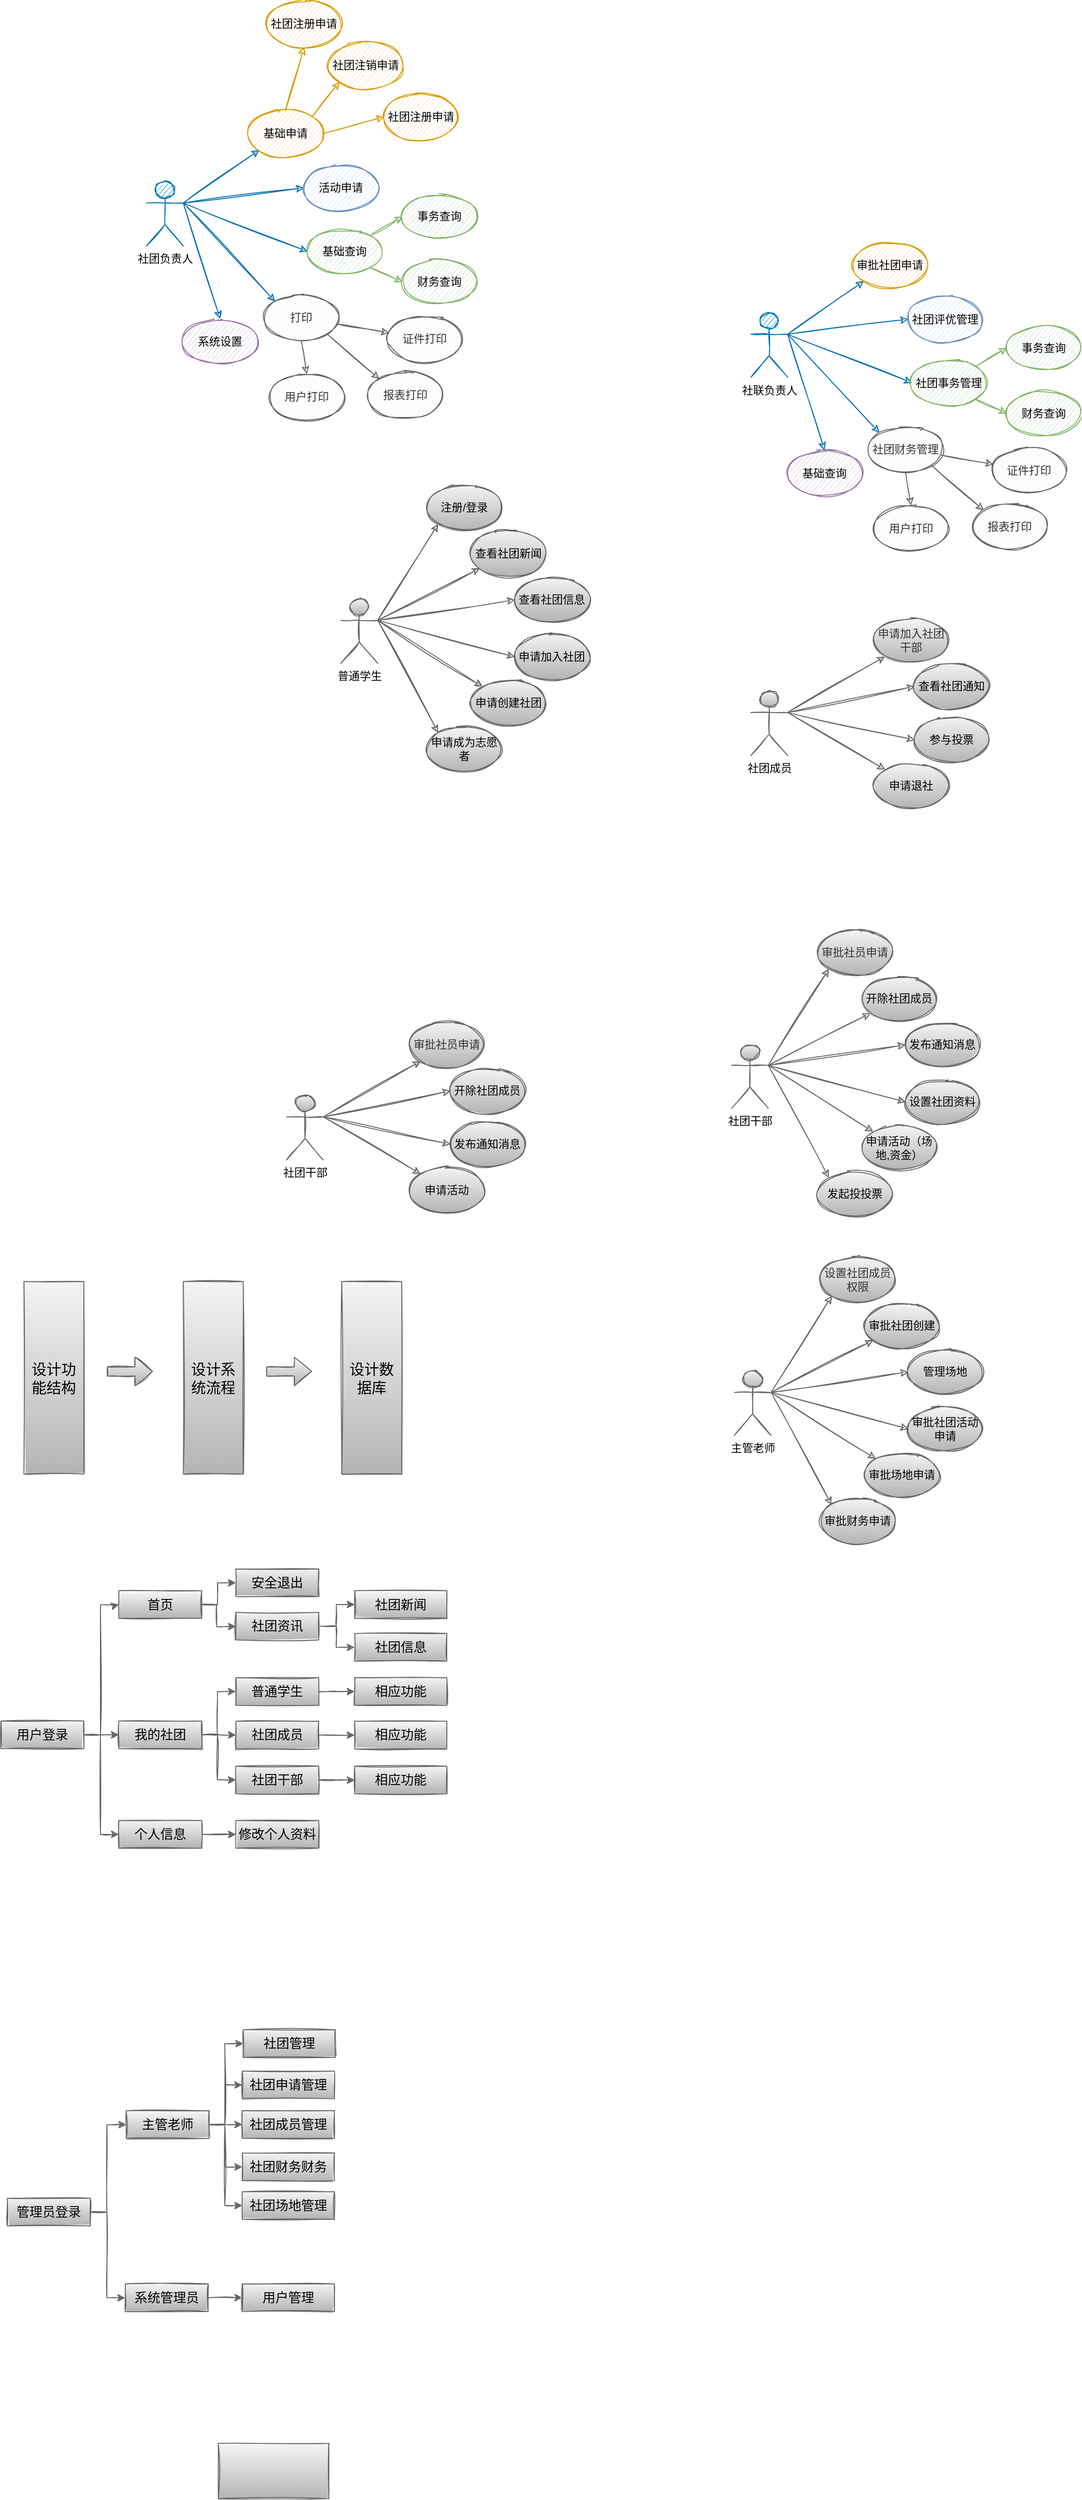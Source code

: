 <mxfile version="15.9.6" type="github">
  <diagram id="XmaePNVC8Tc7l9KdzcP_" name="第 1 页">
    <mxGraphModel dx="981" dy="520" grid="0" gridSize="10" guides="1" tooltips="1" connect="1" arrows="1" fold="1" page="1" pageScale="1" pageWidth="827" pageHeight="1169" math="0" shadow="0">
      <root>
        <mxCell id="0" />
        <mxCell id="1" parent="0" />
        <mxCell id="C5ShttV1l2_Xfbe3Vpar-7" style="rounded=0;orthogonalLoop=1;jettySize=auto;html=1;exitX=1;exitY=0.333;exitDx=0;exitDy=0;exitPerimeter=0;entryX=0;entryY=1;entryDx=0;entryDy=0;sketch=1;fillColor=#1ba1e2;strokeColor=#006EAF;" edge="1" parent="1" source="C5ShttV1l2_Xfbe3Vpar-1" target="C5ShttV1l2_Xfbe3Vpar-3">
          <mxGeometry relative="1" as="geometry" />
        </mxCell>
        <mxCell id="C5ShttV1l2_Xfbe3Vpar-8" style="edgeStyle=none;rounded=0;orthogonalLoop=1;jettySize=auto;html=1;exitX=1;exitY=0.333;exitDx=0;exitDy=0;exitPerimeter=0;entryX=0;entryY=0.5;entryDx=0;entryDy=0;sketch=1;fillColor=#1ba1e2;strokeColor=#006EAF;" edge="1" parent="1" source="C5ShttV1l2_Xfbe3Vpar-1" target="C5ShttV1l2_Xfbe3Vpar-5">
          <mxGeometry relative="1" as="geometry" />
        </mxCell>
        <mxCell id="C5ShttV1l2_Xfbe3Vpar-9" style="edgeStyle=none;rounded=0;orthogonalLoop=1;jettySize=auto;html=1;exitX=1;exitY=0.333;exitDx=0;exitDy=0;exitPerimeter=0;entryX=0.5;entryY=0;entryDx=0;entryDy=0;sketch=1;fillColor=#1ba1e2;strokeColor=#006EAF;" edge="1" parent="1" source="C5ShttV1l2_Xfbe3Vpar-1" target="C5ShttV1l2_Xfbe3Vpar-6">
          <mxGeometry relative="1" as="geometry" />
        </mxCell>
        <mxCell id="C5ShttV1l2_Xfbe3Vpar-14" style="edgeStyle=none;rounded=0;orthogonalLoop=1;jettySize=auto;html=1;exitX=1;exitY=0.333;exitDx=0;exitDy=0;exitPerimeter=0;entryX=0;entryY=0.5;entryDx=0;entryDy=0;sketch=1;fillColor=#1ba1e2;strokeColor=#006EAF;" edge="1" parent="1" source="C5ShttV1l2_Xfbe3Vpar-1" target="C5ShttV1l2_Xfbe3Vpar-12">
          <mxGeometry relative="1" as="geometry" />
        </mxCell>
        <mxCell id="C5ShttV1l2_Xfbe3Vpar-27" style="edgeStyle=none;rounded=0;orthogonalLoop=1;jettySize=auto;html=1;exitX=1;exitY=0.333;exitDx=0;exitDy=0;exitPerimeter=0;entryX=0;entryY=0;entryDx=0;entryDy=0;sketch=1;fillColor=#1ba1e2;strokeColor=#006EAF;" edge="1" parent="1" source="C5ShttV1l2_Xfbe3Vpar-1" target="C5ShttV1l2_Xfbe3Vpar-26">
          <mxGeometry relative="1" as="geometry" />
        </mxCell>
        <mxCell id="C5ShttV1l2_Xfbe3Vpar-1" value="&lt;font color=&quot;#000000&quot;&gt;社团负责人&lt;/font&gt;" style="shape=umlActor;verticalLabelPosition=bottom;verticalAlign=top;html=1;outlineConnect=0;sketch=1;fillColor=#1ba1e2;fontColor=#ffffff;strokeColor=#006EAF;" vertex="1" parent="1">
          <mxGeometry x="262" y="394" width="40" height="70" as="geometry" />
        </mxCell>
        <mxCell id="C5ShttV1l2_Xfbe3Vpar-19" style="edgeStyle=none;rounded=0;orthogonalLoop=1;jettySize=auto;html=1;exitX=0.5;exitY=0;exitDx=0;exitDy=0;entryX=0.5;entryY=1;entryDx=0;entryDy=0;sketch=1;fillColor=#ffe6cc;strokeColor=#d79b00;" edge="1" parent="1" source="C5ShttV1l2_Xfbe3Vpar-3" target="C5ShttV1l2_Xfbe3Vpar-16">
          <mxGeometry relative="1" as="geometry" />
        </mxCell>
        <mxCell id="C5ShttV1l2_Xfbe3Vpar-20" style="edgeStyle=none;rounded=0;orthogonalLoop=1;jettySize=auto;html=1;exitX=1;exitY=0;exitDx=0;exitDy=0;entryX=0;entryY=1;entryDx=0;entryDy=0;sketch=1;fillColor=#ffe6cc;strokeColor=#d79b00;" edge="1" parent="1" source="C5ShttV1l2_Xfbe3Vpar-3" target="C5ShttV1l2_Xfbe3Vpar-17">
          <mxGeometry relative="1" as="geometry" />
        </mxCell>
        <mxCell id="C5ShttV1l2_Xfbe3Vpar-21" style="edgeStyle=none;rounded=0;orthogonalLoop=1;jettySize=auto;html=1;exitX=1;exitY=0.5;exitDx=0;exitDy=0;entryX=0;entryY=0.5;entryDx=0;entryDy=0;sketch=1;fillColor=#ffe6cc;strokeColor=#d79b00;" edge="1" parent="1" source="C5ShttV1l2_Xfbe3Vpar-3" target="C5ShttV1l2_Xfbe3Vpar-18">
          <mxGeometry relative="1" as="geometry" />
        </mxCell>
        <mxCell id="C5ShttV1l2_Xfbe3Vpar-3" value="基础申请" style="ellipse;whiteSpace=wrap;html=1;sketch=1;fillColor=#ffe6cc;strokeColor=#d79b00;" vertex="1" parent="1">
          <mxGeometry x="373" y="317" width="80" height="50" as="geometry" />
        </mxCell>
        <mxCell id="C5ShttV1l2_Xfbe3Vpar-24" style="edgeStyle=none;rounded=0;orthogonalLoop=1;jettySize=auto;html=1;exitX=1;exitY=0;exitDx=0;exitDy=0;entryX=0;entryY=0.5;entryDx=0;entryDy=0;sketch=1;fillColor=#d5e8d4;strokeColor=#82b366;" edge="1" parent="1" source="C5ShttV1l2_Xfbe3Vpar-5" target="C5ShttV1l2_Xfbe3Vpar-22">
          <mxGeometry relative="1" as="geometry" />
        </mxCell>
        <mxCell id="C5ShttV1l2_Xfbe3Vpar-25" style="edgeStyle=none;rounded=0;orthogonalLoop=1;jettySize=auto;html=1;exitX=1;exitY=1;exitDx=0;exitDy=0;entryX=0;entryY=0.5;entryDx=0;entryDy=0;sketch=1;fillColor=#d5e8d4;strokeColor=#82b366;" edge="1" parent="1" source="C5ShttV1l2_Xfbe3Vpar-5" target="C5ShttV1l2_Xfbe3Vpar-23">
          <mxGeometry relative="1" as="geometry" />
        </mxCell>
        <mxCell id="C5ShttV1l2_Xfbe3Vpar-5" value="基础查询" style="ellipse;whiteSpace=wrap;html=1;sketch=1;fillColor=#d5e8d4;strokeColor=#82b366;" vertex="1" parent="1">
          <mxGeometry x="437" y="445" width="80" height="50" as="geometry" />
        </mxCell>
        <mxCell id="C5ShttV1l2_Xfbe3Vpar-6" value="系统设置" style="ellipse;whiteSpace=wrap;html=1;sketch=1;fillColor=#e1d5e7;strokeColor=#9673a6;" vertex="1" parent="1">
          <mxGeometry x="302" y="543" width="80" height="50" as="geometry" />
        </mxCell>
        <mxCell id="C5ShttV1l2_Xfbe3Vpar-12" value="活动申请" style="ellipse;whiteSpace=wrap;html=1;sketch=1;fillColor=#dae8fc;strokeColor=#6c8ebf;" vertex="1" parent="1">
          <mxGeometry x="433" y="376" width="80" height="50" as="geometry" />
        </mxCell>
        <mxCell id="C5ShttV1l2_Xfbe3Vpar-16" value="社团注册申请" style="ellipse;whiteSpace=wrap;html=1;sketch=1;fillColor=#ffe6cc;strokeColor=#d79b00;" vertex="1" parent="1">
          <mxGeometry x="393" y="198" width="80" height="50" as="geometry" />
        </mxCell>
        <mxCell id="C5ShttV1l2_Xfbe3Vpar-17" value="社团注销申请" style="ellipse;whiteSpace=wrap;html=1;sketch=1;fillColor=#ffe6cc;strokeColor=#d79b00;" vertex="1" parent="1">
          <mxGeometry x="460" y="243" width="80" height="50" as="geometry" />
        </mxCell>
        <mxCell id="C5ShttV1l2_Xfbe3Vpar-18" value="&#xa;&#xa;&lt;span style=&quot;color: rgb(0, 0, 0); font-family: helvetica; font-size: 12px; font-style: normal; font-weight: 400; letter-spacing: normal; text-align: center; text-indent: 0px; text-transform: none; word-spacing: 0px; background-color: rgb(248, 249, 250); display: inline; float: none;&quot;&gt;社团注册申请&lt;/span&gt;&#xa;&#xa;" style="ellipse;whiteSpace=wrap;html=1;sketch=1;fillColor=#ffe6cc;strokeColor=#d79b00;" vertex="1" parent="1">
          <mxGeometry x="520" y="299" width="80" height="50" as="geometry" />
        </mxCell>
        <mxCell id="C5ShttV1l2_Xfbe3Vpar-22" value="事务查询" style="ellipse;whiteSpace=wrap;html=1;sketch=1;fillColor=#d5e8d4;strokeColor=#82b366;" vertex="1" parent="1">
          <mxGeometry x="540" y="407" width="80" height="50" as="geometry" />
        </mxCell>
        <mxCell id="C5ShttV1l2_Xfbe3Vpar-23" value="财务查询" style="ellipse;whiteSpace=wrap;html=1;sketch=1;fillColor=#d5e8d4;strokeColor=#82b366;" vertex="1" parent="1">
          <mxGeometry x="540" y="478" width="80" height="50" as="geometry" />
        </mxCell>
        <mxCell id="C5ShttV1l2_Xfbe3Vpar-30" value="" style="edgeStyle=none;rounded=0;orthogonalLoop=1;jettySize=auto;html=1;sketch=1;fillColor=#f5f5f5;strokeColor=#666666;" edge="1" parent="1" source="C5ShttV1l2_Xfbe3Vpar-26" target="C5ShttV1l2_Xfbe3Vpar-28">
          <mxGeometry relative="1" as="geometry" />
        </mxCell>
        <mxCell id="C5ShttV1l2_Xfbe3Vpar-31" style="edgeStyle=none;rounded=0;orthogonalLoop=1;jettySize=auto;html=1;exitX=0.5;exitY=1;exitDx=0;exitDy=0;entryX=0.5;entryY=0;entryDx=0;entryDy=0;sketch=1;fillColor=#f5f5f5;strokeColor=#666666;" edge="1" parent="1" source="C5ShttV1l2_Xfbe3Vpar-26" target="C5ShttV1l2_Xfbe3Vpar-29">
          <mxGeometry relative="1" as="geometry" />
        </mxCell>
        <mxCell id="C5ShttV1l2_Xfbe3Vpar-33" style="edgeStyle=none;rounded=0;orthogonalLoop=1;jettySize=auto;html=1;exitX=1;exitY=1;exitDx=0;exitDy=0;entryX=0;entryY=0;entryDx=0;entryDy=0;sketch=1;fillColor=#f5f5f5;strokeColor=#666666;" edge="1" parent="1" source="C5ShttV1l2_Xfbe3Vpar-26" target="C5ShttV1l2_Xfbe3Vpar-32">
          <mxGeometry relative="1" as="geometry" />
        </mxCell>
        <mxCell id="C5ShttV1l2_Xfbe3Vpar-26" value="打印" style="ellipse;whiteSpace=wrap;html=1;sketch=1;fillColor=#f5f5f5;fontColor=#333333;strokeColor=#666666;" vertex="1" parent="1">
          <mxGeometry x="390" y="517" width="80" height="50" as="geometry" />
        </mxCell>
        <mxCell id="C5ShttV1l2_Xfbe3Vpar-28" value="证件打印" style="ellipse;whiteSpace=wrap;html=1;sketch=1;fillColor=#f5f5f5;fontColor=#333333;strokeColor=#666666;" vertex="1" parent="1">
          <mxGeometry x="524" y="540" width="80" height="50" as="geometry" />
        </mxCell>
        <mxCell id="C5ShttV1l2_Xfbe3Vpar-29" value="用户打印" style="ellipse;whiteSpace=wrap;html=1;sketch=1;fillColor=#f5f5f5;fontColor=#333333;strokeColor=#666666;" vertex="1" parent="1">
          <mxGeometry x="396" y="603" width="80" height="50" as="geometry" />
        </mxCell>
        <mxCell id="C5ShttV1l2_Xfbe3Vpar-32" value="报表打印" style="ellipse;whiteSpace=wrap;html=1;sketch=1;fillColor=#f5f5f5;fontColor=#333333;strokeColor=#666666;" vertex="1" parent="1">
          <mxGeometry x="503" y="601" width="80" height="50" as="geometry" />
        </mxCell>
        <mxCell id="C5ShttV1l2_Xfbe3Vpar-37" style="rounded=0;orthogonalLoop=1;jettySize=auto;html=1;exitX=1;exitY=0.333;exitDx=0;exitDy=0;exitPerimeter=0;entryX=0;entryY=1;entryDx=0;entryDy=0;sketch=1;fillColor=#f5f5f5;strokeColor=#666666;gradientColor=#b3b3b3;" edge="1" parent="1" source="C5ShttV1l2_Xfbe3Vpar-42" target="C5ShttV1l2_Xfbe3Vpar-99">
          <mxGeometry relative="1" as="geometry">
            <mxPoint x="1055.618" y="912.616" as="targetPoint" />
          </mxGeometry>
        </mxCell>
        <mxCell id="C5ShttV1l2_Xfbe3Vpar-38" style="edgeStyle=none;rounded=0;orthogonalLoop=1;jettySize=auto;html=1;exitX=1;exitY=0.333;exitDx=0;exitDy=0;exitPerimeter=0;sketch=1;fillColor=#f5f5f5;strokeColor=#666666;entryX=0;entryY=0.5;entryDx=0;entryDy=0;gradientColor=#b3b3b3;" edge="1" parent="1" source="C5ShttV1l2_Xfbe3Vpar-42" target="C5ShttV1l2_Xfbe3Vpar-101">
          <mxGeometry relative="1" as="geometry">
            <mxPoint x="1089" y="1005" as="targetPoint" />
            <Array as="points" />
          </mxGeometry>
        </mxCell>
        <mxCell id="C5ShttV1l2_Xfbe3Vpar-40" style="edgeStyle=none;rounded=0;orthogonalLoop=1;jettySize=auto;html=1;exitX=1;exitY=0.333;exitDx=0;exitDy=0;exitPerimeter=0;entryX=0;entryY=0.5;entryDx=0;entryDy=0;sketch=1;fillColor=#f5f5f5;strokeColor=#666666;gradientColor=#b3b3b3;" edge="1" parent="1" source="C5ShttV1l2_Xfbe3Vpar-42" target="C5ShttV1l2_Xfbe3Vpar-45">
          <mxGeometry relative="1" as="geometry">
            <mxPoint x="1093" y="945" as="targetPoint" />
          </mxGeometry>
        </mxCell>
        <mxCell id="C5ShttV1l2_Xfbe3Vpar-41" style="edgeStyle=none;rounded=0;orthogonalLoop=1;jettySize=auto;html=1;exitX=1;exitY=0.333;exitDx=0;exitDy=0;exitPerimeter=0;entryX=0;entryY=0;entryDx=0;entryDy=0;sketch=1;fillColor=#f5f5f5;strokeColor=#666666;gradientColor=#b3b3b3;" edge="1" parent="1" source="C5ShttV1l2_Xfbe3Vpar-42" target="C5ShttV1l2_Xfbe3Vpar-100">
          <mxGeometry relative="1" as="geometry">
            <mxPoint x="1055.618" y="1036.884" as="targetPoint" />
          </mxGeometry>
        </mxCell>
        <mxCell id="C5ShttV1l2_Xfbe3Vpar-42" value="&lt;font color=&quot;#000000&quot;&gt;社团成员&lt;/font&gt;" style="shape=umlActor;verticalLabelPosition=bottom;verticalAlign=top;html=1;outlineConnect=0;sketch=1;fillColor=#f5f5f5;strokeColor=#666666;gradientColor=#b3b3b3;" vertex="1" parent="1">
          <mxGeometry x="918" y="947" width="40" height="70" as="geometry" />
        </mxCell>
        <mxCell id="C5ShttV1l2_Xfbe3Vpar-45" value="查看社团通知" style="ellipse;whiteSpace=wrap;html=1;sketch=1;fillColor=#f5f5f5;strokeColor=#666666;gradientColor=#b3b3b3;" vertex="1" parent="1">
          <mxGeometry x="1096" y="917" width="80" height="50" as="geometry" />
        </mxCell>
        <mxCell id="C5ShttV1l2_Xfbe3Vpar-49" style="rounded=0;orthogonalLoop=1;jettySize=auto;html=1;exitX=1;exitY=0.333;exitDx=0;exitDy=0;exitPerimeter=0;entryX=0;entryY=1;entryDx=0;entryDy=0;sketch=1;fillColor=#1ba1e2;strokeColor=#006EAF;" edge="1" parent="1" source="C5ShttV1l2_Xfbe3Vpar-54" target="C5ShttV1l2_Xfbe3Vpar-58">
          <mxGeometry relative="1" as="geometry" />
        </mxCell>
        <mxCell id="C5ShttV1l2_Xfbe3Vpar-50" style="edgeStyle=none;rounded=0;orthogonalLoop=1;jettySize=auto;html=1;exitX=1;exitY=0.333;exitDx=0;exitDy=0;exitPerimeter=0;entryX=0;entryY=0.5;entryDx=0;entryDy=0;sketch=1;fillColor=#1ba1e2;strokeColor=#006EAF;" edge="1" parent="1" source="C5ShttV1l2_Xfbe3Vpar-54" target="C5ShttV1l2_Xfbe3Vpar-61">
          <mxGeometry relative="1" as="geometry" />
        </mxCell>
        <mxCell id="C5ShttV1l2_Xfbe3Vpar-51" style="edgeStyle=none;rounded=0;orthogonalLoop=1;jettySize=auto;html=1;exitX=1;exitY=0.333;exitDx=0;exitDy=0;exitPerimeter=0;entryX=0.5;entryY=0;entryDx=0;entryDy=0;sketch=1;fillColor=#1ba1e2;strokeColor=#006EAF;" edge="1" parent="1" source="C5ShttV1l2_Xfbe3Vpar-54" target="C5ShttV1l2_Xfbe3Vpar-62">
          <mxGeometry relative="1" as="geometry" />
        </mxCell>
        <mxCell id="C5ShttV1l2_Xfbe3Vpar-52" style="edgeStyle=none;rounded=0;orthogonalLoop=1;jettySize=auto;html=1;exitX=1;exitY=0.333;exitDx=0;exitDy=0;exitPerimeter=0;entryX=0;entryY=0.5;entryDx=0;entryDy=0;sketch=1;fillColor=#1ba1e2;strokeColor=#006EAF;" edge="1" parent="1" source="C5ShttV1l2_Xfbe3Vpar-54" target="C5ShttV1l2_Xfbe3Vpar-63">
          <mxGeometry relative="1" as="geometry" />
        </mxCell>
        <mxCell id="C5ShttV1l2_Xfbe3Vpar-53" style="edgeStyle=none;rounded=0;orthogonalLoop=1;jettySize=auto;html=1;exitX=1;exitY=0.333;exitDx=0;exitDy=0;exitPerimeter=0;entryX=0;entryY=0;entryDx=0;entryDy=0;sketch=1;fillColor=#1ba1e2;strokeColor=#006EAF;" edge="1" parent="1" source="C5ShttV1l2_Xfbe3Vpar-54" target="C5ShttV1l2_Xfbe3Vpar-72">
          <mxGeometry relative="1" as="geometry" />
        </mxCell>
        <mxCell id="C5ShttV1l2_Xfbe3Vpar-54" value="&lt;font color=&quot;#000000&quot;&gt;社联负责人&lt;/font&gt;" style="shape=umlActor;verticalLabelPosition=bottom;verticalAlign=top;html=1;outlineConnect=0;sketch=1;fillColor=#1ba1e2;fontColor=#ffffff;strokeColor=#006EAF;" vertex="1" parent="1">
          <mxGeometry x="918" y="536.5" width="40" height="70" as="geometry" />
        </mxCell>
        <mxCell id="C5ShttV1l2_Xfbe3Vpar-58" value="审批社团申请" style="ellipse;whiteSpace=wrap;html=1;sketch=1;fillColor=#ffe6cc;strokeColor=#d79b00;" vertex="1" parent="1">
          <mxGeometry x="1029" y="459.5" width="80" height="50" as="geometry" />
        </mxCell>
        <mxCell id="C5ShttV1l2_Xfbe3Vpar-59" style="edgeStyle=none;rounded=0;orthogonalLoop=1;jettySize=auto;html=1;exitX=1;exitY=0;exitDx=0;exitDy=0;entryX=0;entryY=0.5;entryDx=0;entryDy=0;sketch=1;fillColor=#d5e8d4;strokeColor=#82b366;" edge="1" parent="1" source="C5ShttV1l2_Xfbe3Vpar-61" target="C5ShttV1l2_Xfbe3Vpar-67">
          <mxGeometry relative="1" as="geometry" />
        </mxCell>
        <mxCell id="C5ShttV1l2_Xfbe3Vpar-60" style="edgeStyle=none;rounded=0;orthogonalLoop=1;jettySize=auto;html=1;exitX=1;exitY=1;exitDx=0;exitDy=0;entryX=0;entryY=0.5;entryDx=0;entryDy=0;sketch=1;fillColor=#d5e8d4;strokeColor=#82b366;" edge="1" parent="1" source="C5ShttV1l2_Xfbe3Vpar-61" target="C5ShttV1l2_Xfbe3Vpar-68">
          <mxGeometry relative="1" as="geometry" />
        </mxCell>
        <mxCell id="C5ShttV1l2_Xfbe3Vpar-61" value="社团事务管理" style="ellipse;whiteSpace=wrap;html=1;sketch=1;fillColor=#d5e8d4;strokeColor=#82b366;" vertex="1" parent="1">
          <mxGeometry x="1093" y="587.5" width="80" height="50" as="geometry" />
        </mxCell>
        <mxCell id="C5ShttV1l2_Xfbe3Vpar-62" value="基础查询" style="ellipse;whiteSpace=wrap;html=1;sketch=1;fillColor=#e1d5e7;strokeColor=#9673a6;" vertex="1" parent="1">
          <mxGeometry x="958" y="685.5" width="80" height="50" as="geometry" />
        </mxCell>
        <mxCell id="C5ShttV1l2_Xfbe3Vpar-63" value="社团评优管理" style="ellipse;whiteSpace=wrap;html=1;sketch=1;fillColor=#dae8fc;strokeColor=#6c8ebf;" vertex="1" parent="1">
          <mxGeometry x="1089" y="518.5" width="80" height="50" as="geometry" />
        </mxCell>
        <mxCell id="C5ShttV1l2_Xfbe3Vpar-67" value="事务查询" style="ellipse;whiteSpace=wrap;html=1;sketch=1;fillColor=#d5e8d4;strokeColor=#82b366;" vertex="1" parent="1">
          <mxGeometry x="1196" y="549.5" width="80" height="50" as="geometry" />
        </mxCell>
        <mxCell id="C5ShttV1l2_Xfbe3Vpar-68" value="财务查询" style="ellipse;whiteSpace=wrap;html=1;sketch=1;fillColor=#d5e8d4;strokeColor=#82b366;" vertex="1" parent="1">
          <mxGeometry x="1196" y="620.5" width="80" height="50" as="geometry" />
        </mxCell>
        <mxCell id="C5ShttV1l2_Xfbe3Vpar-69" value="" style="edgeStyle=none;rounded=0;orthogonalLoop=1;jettySize=auto;html=1;sketch=1;fillColor=#f5f5f5;strokeColor=#666666;" edge="1" parent="1" source="C5ShttV1l2_Xfbe3Vpar-72" target="C5ShttV1l2_Xfbe3Vpar-73">
          <mxGeometry relative="1" as="geometry" />
        </mxCell>
        <mxCell id="C5ShttV1l2_Xfbe3Vpar-70" style="edgeStyle=none;rounded=0;orthogonalLoop=1;jettySize=auto;html=1;exitX=0.5;exitY=1;exitDx=0;exitDy=0;entryX=0.5;entryY=0;entryDx=0;entryDy=0;sketch=1;fillColor=#f5f5f5;strokeColor=#666666;" edge="1" parent="1" source="C5ShttV1l2_Xfbe3Vpar-72" target="C5ShttV1l2_Xfbe3Vpar-74">
          <mxGeometry relative="1" as="geometry" />
        </mxCell>
        <mxCell id="C5ShttV1l2_Xfbe3Vpar-71" style="edgeStyle=none;rounded=0;orthogonalLoop=1;jettySize=auto;html=1;exitX=1;exitY=1;exitDx=0;exitDy=0;entryX=0;entryY=0;entryDx=0;entryDy=0;sketch=1;fillColor=#f5f5f5;strokeColor=#666666;" edge="1" parent="1" source="C5ShttV1l2_Xfbe3Vpar-72" target="C5ShttV1l2_Xfbe3Vpar-75">
          <mxGeometry relative="1" as="geometry" />
        </mxCell>
        <mxCell id="C5ShttV1l2_Xfbe3Vpar-72" value="社团财务管理" style="ellipse;whiteSpace=wrap;html=1;sketch=1;fillColor=#f5f5f5;fontColor=#333333;strokeColor=#666666;" vertex="1" parent="1">
          <mxGeometry x="1046" y="659.5" width="80" height="50" as="geometry" />
        </mxCell>
        <mxCell id="C5ShttV1l2_Xfbe3Vpar-73" value="证件打印" style="ellipse;whiteSpace=wrap;html=1;sketch=1;fillColor=#f5f5f5;fontColor=#333333;strokeColor=#666666;" vertex="1" parent="1">
          <mxGeometry x="1180" y="682.5" width="80" height="50" as="geometry" />
        </mxCell>
        <mxCell id="C5ShttV1l2_Xfbe3Vpar-74" value="用户打印" style="ellipse;whiteSpace=wrap;html=1;sketch=1;fillColor=#f5f5f5;fontColor=#333333;strokeColor=#666666;" vertex="1" parent="1">
          <mxGeometry x="1052" y="745.5" width="80" height="50" as="geometry" />
        </mxCell>
        <mxCell id="C5ShttV1l2_Xfbe3Vpar-75" value="报表打印" style="ellipse;whiteSpace=wrap;html=1;sketch=1;fillColor=#f5f5f5;fontColor=#333333;strokeColor=#666666;" vertex="1" parent="1">
          <mxGeometry x="1159" y="743.5" width="80" height="50" as="geometry" />
        </mxCell>
        <mxCell id="C5ShttV1l2_Xfbe3Vpar-83" style="rounded=0;orthogonalLoop=1;jettySize=auto;html=1;exitX=1;exitY=0.333;exitDx=0;exitDy=0;exitPerimeter=0;entryX=0;entryY=0.5;entryDx=0;entryDy=0;sketch=1;fillColor=#f5f5f5;strokeColor=#666666;gradientColor=#b3b3b3;" edge="1" parent="1" source="C5ShttV1l2_Xfbe3Vpar-89" target="C5ShttV1l2_Xfbe3Vpar-90">
          <mxGeometry relative="1" as="geometry" />
        </mxCell>
        <mxCell id="C5ShttV1l2_Xfbe3Vpar-84" style="edgeStyle=none;rounded=0;orthogonalLoop=1;jettySize=auto;html=1;exitX=1;exitY=0.333;exitDx=0;exitDy=0;exitPerimeter=0;entryX=0;entryY=0;entryDx=0;entryDy=0;sketch=1;fillColor=#f5f5f5;strokeColor=#666666;gradientColor=#b3b3b3;" edge="1" parent="1" source="C5ShttV1l2_Xfbe3Vpar-89" target="C5ShttV1l2_Xfbe3Vpar-91">
          <mxGeometry relative="1" as="geometry" />
        </mxCell>
        <mxCell id="C5ShttV1l2_Xfbe3Vpar-86" style="edgeStyle=none;rounded=0;orthogonalLoop=1;jettySize=auto;html=1;exitX=1;exitY=0.333;exitDx=0;exitDy=0;exitPerimeter=0;entryX=0;entryY=0.5;entryDx=0;entryDy=0;sketch=1;fillColor=#f5f5f5;strokeColor=#666666;gradientColor=#b3b3b3;" edge="1" parent="1" source="C5ShttV1l2_Xfbe3Vpar-89" target="C5ShttV1l2_Xfbe3Vpar-93">
          <mxGeometry relative="1" as="geometry" />
        </mxCell>
        <mxCell id="C5ShttV1l2_Xfbe3Vpar-88" style="edgeStyle=none;rounded=0;sketch=1;orthogonalLoop=1;jettySize=auto;html=1;exitX=1;exitY=0.333;exitDx=0;exitDy=0;exitPerimeter=0;fontColor=#000000;fillColor=#f5f5f5;strokeColor=#666666;gradientColor=#b3b3b3;" edge="1" parent="1" source="C5ShttV1l2_Xfbe3Vpar-89" target="C5ShttV1l2_Xfbe3Vpar-95">
          <mxGeometry relative="1" as="geometry" />
        </mxCell>
        <mxCell id="C5ShttV1l2_Xfbe3Vpar-105" style="edgeStyle=none;rounded=0;sketch=1;orthogonalLoop=1;jettySize=auto;html=1;exitX=1;exitY=0.333;exitDx=0;exitDy=0;exitPerimeter=0;entryX=0;entryY=1;entryDx=0;entryDy=0;fontColor=#000000;fillColor=#f5f5f5;strokeColor=#666666;gradientColor=#b3b3b3;" edge="1" parent="1" source="C5ShttV1l2_Xfbe3Vpar-89" target="C5ShttV1l2_Xfbe3Vpar-103">
          <mxGeometry relative="1" as="geometry" />
        </mxCell>
        <mxCell id="C5ShttV1l2_Xfbe3Vpar-106" style="edgeStyle=none;rounded=0;sketch=1;orthogonalLoop=1;jettySize=auto;html=1;exitX=1;exitY=0.333;exitDx=0;exitDy=0;exitPerimeter=0;entryX=0;entryY=0;entryDx=0;entryDy=0;fontColor=#000000;fillColor=#f5f5f5;strokeColor=#666666;gradientColor=#b3b3b3;" edge="1" parent="1" source="C5ShttV1l2_Xfbe3Vpar-89" target="C5ShttV1l2_Xfbe3Vpar-102">
          <mxGeometry relative="1" as="geometry" />
        </mxCell>
        <mxCell id="C5ShttV1l2_Xfbe3Vpar-89" value="&lt;font color=&quot;#000000&quot;&gt;普通学生&lt;/font&gt;" style="shape=umlActor;verticalLabelPosition=bottom;verticalAlign=top;html=1;outlineConnect=0;sketch=1;fillColor=#f5f5f5;strokeColor=#666666;gradientColor=#b3b3b3;" vertex="1" parent="1">
          <mxGeometry x="473" y="847" width="40" height="70" as="geometry" />
        </mxCell>
        <mxCell id="C5ShttV1l2_Xfbe3Vpar-90" value="&lt;span&gt;查看社团信息&lt;/span&gt;" style="ellipse;whiteSpace=wrap;html=1;sketch=1;fillColor=#f5f5f5;strokeColor=#666666;gradientColor=#b3b3b3;" vertex="1" parent="1">
          <mxGeometry x="662" y="823" width="80" height="50" as="geometry" />
        </mxCell>
        <mxCell id="C5ShttV1l2_Xfbe3Vpar-91" value="&lt;span&gt;申请创建社团&lt;/span&gt;" style="ellipse;whiteSpace=wrap;html=1;sketch=1;fillColor=#f5f5f5;strokeColor=#666666;gradientColor=#b3b3b3;" vertex="1" parent="1">
          <mxGeometry x="615" y="935" width="80" height="50" as="geometry" />
        </mxCell>
        <mxCell id="C5ShttV1l2_Xfbe3Vpar-93" value="&lt;span&gt;申请加入社团&lt;/span&gt;" style="ellipse;whiteSpace=wrap;html=1;sketch=1;fillColor=#f5f5f5;strokeColor=#666666;gradientColor=#b3b3b3;" vertex="1" parent="1">
          <mxGeometry x="662" y="885" width="80" height="50" as="geometry" />
        </mxCell>
        <mxCell id="C5ShttV1l2_Xfbe3Vpar-95" value="&lt;span&gt;查看社团新闻&lt;/span&gt;" style="ellipse;whiteSpace=wrap;html=1;sketch=1;fillColor=#f5f5f5;strokeColor=#666666;gradientColor=#b3b3b3;" vertex="1" parent="1">
          <mxGeometry x="615" y="773" width="80" height="50" as="geometry" />
        </mxCell>
        <mxCell id="C5ShttV1l2_Xfbe3Vpar-99" value="&lt;span style=&quot;color: rgb(51 , 51 , 51)&quot;&gt;申请加入社团干部&lt;/span&gt;" style="ellipse;whiteSpace=wrap;html=1;sketch=1;fillColor=#f5f5f5;strokeColor=#666666;gradientColor=#b3b3b3;" vertex="1" parent="1">
          <mxGeometry x="1052" y="867" width="80" height="50" as="geometry" />
        </mxCell>
        <mxCell id="C5ShttV1l2_Xfbe3Vpar-100" value="申请退社" style="ellipse;whiteSpace=wrap;html=1;sketch=1;fillColor=#f5f5f5;strokeColor=#666666;gradientColor=#b3b3b3;" vertex="1" parent="1">
          <mxGeometry x="1052" y="1025" width="80" height="50" as="geometry" />
        </mxCell>
        <mxCell id="C5ShttV1l2_Xfbe3Vpar-101" value="参与投票" style="ellipse;whiteSpace=wrap;html=1;sketch=1;fillColor=#f5f5f5;strokeColor=#666666;gradientColor=#b3b3b3;" vertex="1" parent="1">
          <mxGeometry x="1096" y="975" width="80" height="50" as="geometry" />
        </mxCell>
        <mxCell id="C5ShttV1l2_Xfbe3Vpar-102" value="&lt;span&gt;申请成为志愿者&lt;/span&gt;" style="ellipse;whiteSpace=wrap;html=1;sketch=1;fillColor=#f5f5f5;strokeColor=#666666;gradientColor=#b3b3b3;" vertex="1" parent="1">
          <mxGeometry x="567" y="985" width="80" height="50" as="geometry" />
        </mxCell>
        <mxCell id="C5ShttV1l2_Xfbe3Vpar-103" value="注册/登录" style="ellipse;whiteSpace=wrap;html=1;sketch=1;fillColor=#f5f5f5;gradientColor=#b3b3b3;strokeColor=#666666;" vertex="1" parent="1">
          <mxGeometry x="567" y="723" width="80" height="50" as="geometry" />
        </mxCell>
        <mxCell id="C5ShttV1l2_Xfbe3Vpar-112" style="rounded=0;orthogonalLoop=1;jettySize=auto;html=1;exitX=1;exitY=0.333;exitDx=0;exitDy=0;exitPerimeter=0;entryX=0;entryY=1;entryDx=0;entryDy=0;sketch=1;fillColor=#f5f5f5;strokeColor=#666666;gradientColor=#b3b3b3;" edge="1" source="C5ShttV1l2_Xfbe3Vpar-116" target="C5ShttV1l2_Xfbe3Vpar-118" parent="1">
          <mxGeometry relative="1" as="geometry">
            <mxPoint x="551.618" y="1351.616" as="targetPoint" />
          </mxGeometry>
        </mxCell>
        <mxCell id="C5ShttV1l2_Xfbe3Vpar-113" style="edgeStyle=none;rounded=0;orthogonalLoop=1;jettySize=auto;html=1;exitX=1;exitY=0.333;exitDx=0;exitDy=0;exitPerimeter=0;sketch=1;fillColor=#f5f5f5;strokeColor=#666666;entryX=0;entryY=0.5;entryDx=0;entryDy=0;gradientColor=#b3b3b3;" edge="1" source="C5ShttV1l2_Xfbe3Vpar-116" target="C5ShttV1l2_Xfbe3Vpar-120" parent="1">
          <mxGeometry relative="1" as="geometry">
            <mxPoint x="585" y="1444" as="targetPoint" />
            <Array as="points" />
          </mxGeometry>
        </mxCell>
        <mxCell id="C5ShttV1l2_Xfbe3Vpar-114" style="edgeStyle=none;rounded=0;orthogonalLoop=1;jettySize=auto;html=1;exitX=1;exitY=0.333;exitDx=0;exitDy=0;exitPerimeter=0;entryX=0;entryY=0.5;entryDx=0;entryDy=0;sketch=1;fillColor=#f5f5f5;strokeColor=#666666;gradientColor=#b3b3b3;" edge="1" source="C5ShttV1l2_Xfbe3Vpar-116" target="C5ShttV1l2_Xfbe3Vpar-117" parent="1">
          <mxGeometry relative="1" as="geometry">
            <mxPoint x="589" y="1384" as="targetPoint" />
          </mxGeometry>
        </mxCell>
        <mxCell id="C5ShttV1l2_Xfbe3Vpar-115" style="edgeStyle=none;rounded=0;orthogonalLoop=1;jettySize=auto;html=1;exitX=1;exitY=0.333;exitDx=0;exitDy=0;exitPerimeter=0;entryX=0;entryY=0;entryDx=0;entryDy=0;sketch=1;fillColor=#f5f5f5;strokeColor=#666666;gradientColor=#b3b3b3;" edge="1" source="C5ShttV1l2_Xfbe3Vpar-116" target="C5ShttV1l2_Xfbe3Vpar-119" parent="1">
          <mxGeometry relative="1" as="geometry">
            <mxPoint x="551.618" y="1475.884" as="targetPoint" />
          </mxGeometry>
        </mxCell>
        <mxCell id="C5ShttV1l2_Xfbe3Vpar-116" value="&lt;font color=&quot;#000000&quot;&gt;社团干部&lt;/font&gt;" style="shape=umlActor;verticalLabelPosition=bottom;verticalAlign=top;html=1;outlineConnect=0;sketch=1;fillColor=#f5f5f5;strokeColor=#666666;gradientColor=#b3b3b3;" vertex="1" parent="1">
          <mxGeometry x="414" y="1386" width="40" height="70" as="geometry" />
        </mxCell>
        <mxCell id="C5ShttV1l2_Xfbe3Vpar-117" value="开除社团成员" style="ellipse;whiteSpace=wrap;html=1;sketch=1;fillColor=#f5f5f5;strokeColor=#666666;gradientColor=#b3b3b3;" vertex="1" parent="1">
          <mxGeometry x="592" y="1356" width="80" height="50" as="geometry" />
        </mxCell>
        <mxCell id="C5ShttV1l2_Xfbe3Vpar-118" value="&lt;span style=&quot;color: rgb(51 , 51 , 51)&quot;&gt;审批社员申请&lt;/span&gt;" style="ellipse;whiteSpace=wrap;html=1;sketch=1;fillColor=#f5f5f5;strokeColor=#666666;gradientColor=#b3b3b3;" vertex="1" parent="1">
          <mxGeometry x="548" y="1306" width="80" height="50" as="geometry" />
        </mxCell>
        <mxCell id="C5ShttV1l2_Xfbe3Vpar-119" value="申请活动" style="ellipse;whiteSpace=wrap;html=1;sketch=1;fillColor=#f5f5f5;strokeColor=#666666;gradientColor=#b3b3b3;" vertex="1" parent="1">
          <mxGeometry x="548" y="1464" width="80" height="50" as="geometry" />
        </mxCell>
        <mxCell id="C5ShttV1l2_Xfbe3Vpar-120" value="发布通知消息" style="ellipse;whiteSpace=wrap;html=1;sketch=1;fillColor=#f5f5f5;strokeColor=#666666;gradientColor=#b3b3b3;" vertex="1" parent="1">
          <mxGeometry x="592" y="1414" width="80" height="50" as="geometry" />
        </mxCell>
        <mxCell id="C5ShttV1l2_Xfbe3Vpar-121" style="rounded=0;orthogonalLoop=1;jettySize=auto;html=1;exitX=1;exitY=0.333;exitDx=0;exitDy=0;exitPerimeter=0;entryX=0;entryY=0.5;entryDx=0;entryDy=0;sketch=1;fillColor=#f5f5f5;strokeColor=#666666;gradientColor=#b3b3b3;" edge="1" parent="1" source="C5ShttV1l2_Xfbe3Vpar-127" target="C5ShttV1l2_Xfbe3Vpar-128">
          <mxGeometry relative="1" as="geometry" />
        </mxCell>
        <mxCell id="C5ShttV1l2_Xfbe3Vpar-122" style="edgeStyle=none;rounded=0;orthogonalLoop=1;jettySize=auto;html=1;exitX=1;exitY=0.333;exitDx=0;exitDy=0;exitPerimeter=0;entryX=0;entryY=0;entryDx=0;entryDy=0;sketch=1;fillColor=#f5f5f5;strokeColor=#666666;gradientColor=#b3b3b3;" edge="1" parent="1" source="C5ShttV1l2_Xfbe3Vpar-127" target="C5ShttV1l2_Xfbe3Vpar-129">
          <mxGeometry relative="1" as="geometry" />
        </mxCell>
        <mxCell id="C5ShttV1l2_Xfbe3Vpar-123" style="edgeStyle=none;rounded=0;orthogonalLoop=1;jettySize=auto;html=1;exitX=1;exitY=0.333;exitDx=0;exitDy=0;exitPerimeter=0;entryX=0;entryY=0.5;entryDx=0;entryDy=0;sketch=1;fillColor=#f5f5f5;strokeColor=#666666;gradientColor=#b3b3b3;" edge="1" parent="1" source="C5ShttV1l2_Xfbe3Vpar-127" target="C5ShttV1l2_Xfbe3Vpar-130">
          <mxGeometry relative="1" as="geometry" />
        </mxCell>
        <mxCell id="C5ShttV1l2_Xfbe3Vpar-124" style="edgeStyle=none;rounded=0;sketch=1;orthogonalLoop=1;jettySize=auto;html=1;exitX=1;exitY=0.333;exitDx=0;exitDy=0;exitPerimeter=0;fontColor=#000000;fillColor=#f5f5f5;strokeColor=#666666;gradientColor=#b3b3b3;" edge="1" parent="1" source="C5ShttV1l2_Xfbe3Vpar-127" target="C5ShttV1l2_Xfbe3Vpar-131">
          <mxGeometry relative="1" as="geometry" />
        </mxCell>
        <mxCell id="C5ShttV1l2_Xfbe3Vpar-125" style="edgeStyle=none;rounded=0;sketch=1;orthogonalLoop=1;jettySize=auto;html=1;exitX=1;exitY=0.333;exitDx=0;exitDy=0;exitPerimeter=0;entryX=0;entryY=1;entryDx=0;entryDy=0;fontColor=#000000;fillColor=#f5f5f5;strokeColor=#666666;gradientColor=#b3b3b3;" edge="1" parent="1" source="C5ShttV1l2_Xfbe3Vpar-127" target="C5ShttV1l2_Xfbe3Vpar-133">
          <mxGeometry relative="1" as="geometry" />
        </mxCell>
        <mxCell id="C5ShttV1l2_Xfbe3Vpar-126" style="edgeStyle=none;rounded=0;sketch=1;orthogonalLoop=1;jettySize=auto;html=1;exitX=1;exitY=0.333;exitDx=0;exitDy=0;exitPerimeter=0;entryX=0;entryY=0;entryDx=0;entryDy=0;fontColor=#000000;fillColor=#f5f5f5;strokeColor=#666666;gradientColor=#b3b3b3;" edge="1" parent="1" source="C5ShttV1l2_Xfbe3Vpar-127" target="C5ShttV1l2_Xfbe3Vpar-132">
          <mxGeometry relative="1" as="geometry" />
        </mxCell>
        <mxCell id="C5ShttV1l2_Xfbe3Vpar-127" value="社团干部" style="shape=umlActor;verticalLabelPosition=bottom;verticalAlign=top;html=1;outlineConnect=0;sketch=1;fillColor=#f5f5f5;strokeColor=#666666;gradientColor=#b3b3b3;" vertex="1" parent="1">
          <mxGeometry x="897" y="1330" width="40" height="70" as="geometry" />
        </mxCell>
        <mxCell id="C5ShttV1l2_Xfbe3Vpar-128" value="发布通知消息" style="ellipse;whiteSpace=wrap;html=1;sketch=1;fillColor=#f5f5f5;strokeColor=#666666;gradientColor=#b3b3b3;" vertex="1" parent="1">
          <mxGeometry x="1086" y="1306" width="80" height="50" as="geometry" />
        </mxCell>
        <mxCell id="C5ShttV1l2_Xfbe3Vpar-129" value="申请活动（场地,资金）" style="ellipse;whiteSpace=wrap;html=1;sketch=1;fillColor=#f5f5f5;strokeColor=#666666;gradientColor=#b3b3b3;" vertex="1" parent="1">
          <mxGeometry x="1039" y="1418" width="80" height="50" as="geometry" />
        </mxCell>
        <mxCell id="C5ShttV1l2_Xfbe3Vpar-130" value="&lt;span&gt;设置社团资料&lt;/span&gt;" style="ellipse;whiteSpace=wrap;html=1;sketch=1;fillColor=#f5f5f5;strokeColor=#666666;gradientColor=#b3b3b3;" vertex="1" parent="1">
          <mxGeometry x="1086" y="1368" width="80" height="50" as="geometry" />
        </mxCell>
        <mxCell id="C5ShttV1l2_Xfbe3Vpar-131" value="开除社团成员" style="ellipse;whiteSpace=wrap;html=1;sketch=1;fillColor=#f5f5f5;strokeColor=#666666;gradientColor=#b3b3b3;" vertex="1" parent="1">
          <mxGeometry x="1039" y="1256" width="80" height="50" as="geometry" />
        </mxCell>
        <mxCell id="C5ShttV1l2_Xfbe3Vpar-132" value="&lt;span&gt;发起投投票&lt;/span&gt;" style="ellipse;whiteSpace=wrap;html=1;sketch=1;fillColor=#f5f5f5;strokeColor=#666666;gradientColor=#b3b3b3;" vertex="1" parent="1">
          <mxGeometry x="991" y="1468" width="80" height="50" as="geometry" />
        </mxCell>
        <mxCell id="C5ShttV1l2_Xfbe3Vpar-133" value="&lt;span style=&quot;color: rgb(51 , 51 , 51)&quot;&gt;审批社员申请&lt;/span&gt;" style="ellipse;whiteSpace=wrap;html=1;sketch=1;fillColor=#f5f5f5;gradientColor=#b3b3b3;strokeColor=#666666;" vertex="1" parent="1">
          <mxGeometry x="991" y="1206" width="80" height="50" as="geometry" />
        </mxCell>
        <mxCell id="C5ShttV1l2_Xfbe3Vpar-137" style="rounded=0;orthogonalLoop=1;jettySize=auto;html=1;exitX=1;exitY=0.333;exitDx=0;exitDy=0;exitPerimeter=0;entryX=0;entryY=0.5;entryDx=0;entryDy=0;sketch=1;fillColor=#f5f5f5;strokeColor=#666666;gradientColor=#b3b3b3;" edge="1" parent="1" source="C5ShttV1l2_Xfbe3Vpar-143" target="C5ShttV1l2_Xfbe3Vpar-144">
          <mxGeometry relative="1" as="geometry" />
        </mxCell>
        <mxCell id="C5ShttV1l2_Xfbe3Vpar-138" style="edgeStyle=none;rounded=0;orthogonalLoop=1;jettySize=auto;html=1;exitX=1;exitY=0.333;exitDx=0;exitDy=0;exitPerimeter=0;entryX=0;entryY=0;entryDx=0;entryDy=0;sketch=1;fillColor=#f5f5f5;strokeColor=#666666;gradientColor=#b3b3b3;" edge="1" parent="1" source="C5ShttV1l2_Xfbe3Vpar-143" target="C5ShttV1l2_Xfbe3Vpar-145">
          <mxGeometry relative="1" as="geometry" />
        </mxCell>
        <mxCell id="C5ShttV1l2_Xfbe3Vpar-139" style="edgeStyle=none;rounded=0;orthogonalLoop=1;jettySize=auto;html=1;exitX=1;exitY=0.333;exitDx=0;exitDy=0;exitPerimeter=0;entryX=0;entryY=0.5;entryDx=0;entryDy=0;sketch=1;fillColor=#f5f5f5;strokeColor=#666666;gradientColor=#b3b3b3;" edge="1" parent="1" source="C5ShttV1l2_Xfbe3Vpar-143" target="C5ShttV1l2_Xfbe3Vpar-146">
          <mxGeometry relative="1" as="geometry" />
        </mxCell>
        <mxCell id="C5ShttV1l2_Xfbe3Vpar-140" style="edgeStyle=none;rounded=0;sketch=1;orthogonalLoop=1;jettySize=auto;html=1;exitX=1;exitY=0.333;exitDx=0;exitDy=0;exitPerimeter=0;fontColor=#000000;fillColor=#f5f5f5;strokeColor=#666666;gradientColor=#b3b3b3;" edge="1" parent="1" source="C5ShttV1l2_Xfbe3Vpar-143" target="C5ShttV1l2_Xfbe3Vpar-147">
          <mxGeometry relative="1" as="geometry" />
        </mxCell>
        <mxCell id="C5ShttV1l2_Xfbe3Vpar-141" style="edgeStyle=none;rounded=0;sketch=1;orthogonalLoop=1;jettySize=auto;html=1;exitX=1;exitY=0.333;exitDx=0;exitDy=0;exitPerimeter=0;entryX=0;entryY=1;entryDx=0;entryDy=0;fontColor=#000000;fillColor=#f5f5f5;strokeColor=#666666;gradientColor=#b3b3b3;" edge="1" parent="1" source="C5ShttV1l2_Xfbe3Vpar-143" target="C5ShttV1l2_Xfbe3Vpar-149">
          <mxGeometry relative="1" as="geometry" />
        </mxCell>
        <mxCell id="C5ShttV1l2_Xfbe3Vpar-142" style="edgeStyle=none;rounded=0;sketch=1;orthogonalLoop=1;jettySize=auto;html=1;exitX=1;exitY=0.333;exitDx=0;exitDy=0;exitPerimeter=0;entryX=0;entryY=0;entryDx=0;entryDy=0;fontColor=#000000;fillColor=#f5f5f5;strokeColor=#666666;gradientColor=#b3b3b3;" edge="1" parent="1" source="C5ShttV1l2_Xfbe3Vpar-143" target="C5ShttV1l2_Xfbe3Vpar-148">
          <mxGeometry relative="1" as="geometry" />
        </mxCell>
        <mxCell id="C5ShttV1l2_Xfbe3Vpar-143" value="主管老师" style="shape=umlActor;verticalLabelPosition=bottom;verticalAlign=top;html=1;outlineConnect=0;sketch=1;fillColor=#f5f5f5;strokeColor=#666666;gradientColor=#b3b3b3;" vertex="1" parent="1">
          <mxGeometry x="900" y="1685" width="40" height="70" as="geometry" />
        </mxCell>
        <mxCell id="C5ShttV1l2_Xfbe3Vpar-144" value="管理场地" style="ellipse;whiteSpace=wrap;html=1;sketch=1;fillColor=#f5f5f5;strokeColor=#666666;gradientColor=#b3b3b3;" vertex="1" parent="1">
          <mxGeometry x="1089" y="1661" width="80" height="50" as="geometry" />
        </mxCell>
        <mxCell id="C5ShttV1l2_Xfbe3Vpar-145" value="审批场地申请" style="ellipse;whiteSpace=wrap;html=1;sketch=1;fillColor=#f5f5f5;strokeColor=#666666;gradientColor=#b3b3b3;" vertex="1" parent="1">
          <mxGeometry x="1042" y="1773" width="80" height="50" as="geometry" />
        </mxCell>
        <mxCell id="C5ShttV1l2_Xfbe3Vpar-146" value="审批社团活动申请" style="ellipse;whiteSpace=wrap;html=1;sketch=1;fillColor=#f5f5f5;strokeColor=#666666;gradientColor=#b3b3b3;" vertex="1" parent="1">
          <mxGeometry x="1089" y="1723" width="80" height="50" as="geometry" />
        </mxCell>
        <mxCell id="C5ShttV1l2_Xfbe3Vpar-147" value="审批社团创建" style="ellipse;whiteSpace=wrap;html=1;sketch=1;fillColor=#f5f5f5;strokeColor=#666666;gradientColor=#b3b3b3;" vertex="1" parent="1">
          <mxGeometry x="1042" y="1611" width="80" height="50" as="geometry" />
        </mxCell>
        <mxCell id="C5ShttV1l2_Xfbe3Vpar-148" value="&lt;span&gt;审批财务申请&lt;/span&gt;" style="ellipse;whiteSpace=wrap;html=1;sketch=1;fillColor=#f5f5f5;strokeColor=#666666;gradientColor=#b3b3b3;" vertex="1" parent="1">
          <mxGeometry x="994" y="1823" width="80" height="50" as="geometry" />
        </mxCell>
        <mxCell id="C5ShttV1l2_Xfbe3Vpar-149" value="&lt;span style=&quot;color: rgb(51 , 51 , 51)&quot;&gt;设置社团成员权限&lt;/span&gt;" style="ellipse;whiteSpace=wrap;html=1;sketch=1;fillColor=#f5f5f5;gradientColor=#b3b3b3;strokeColor=#666666;" vertex="1" parent="1">
          <mxGeometry x="994" y="1561" width="80" height="50" as="geometry" />
        </mxCell>
        <mxCell id="C5ShttV1l2_Xfbe3Vpar-150" value="&lt;font style=&quot;font-size: 16px&quot;&gt;设计功能结构&lt;/font&gt;" style="rounded=0;whiteSpace=wrap;html=1;sketch=1;fillColor=#f5f5f5;fillStyle=solid;gradientColor=#b3b3b3;strokeColor=#666666;" vertex="1" parent="1">
          <mxGeometry x="129" y="1588" width="65" height="209" as="geometry" />
        </mxCell>
        <mxCell id="C5ShttV1l2_Xfbe3Vpar-151" value="" style="shape=flexArrow;endArrow=classic;html=1;rounded=0;sketch=1;fontSize=16;fontColor=#000000;strokeColor=#666666;fillColor=#f5f5f5;fillStyle=solid;gradientColor=#b3b3b3;" edge="1" parent="1">
          <mxGeometry width="50" height="50" relative="1" as="geometry">
            <mxPoint x="219" y="1685.63" as="sourcePoint" />
            <mxPoint x="269" y="1685.63" as="targetPoint" />
          </mxGeometry>
        </mxCell>
        <mxCell id="C5ShttV1l2_Xfbe3Vpar-152" value="&lt;font style=&quot;font-size: 16px&quot;&gt;设计系统流程&lt;/font&gt;" style="rounded=0;whiteSpace=wrap;html=1;sketch=1;fillColor=#f5f5f5;fillStyle=solid;gradientColor=#b3b3b3;strokeColor=#666666;" vertex="1" parent="1">
          <mxGeometry x="302" y="1588" width="65" height="209" as="geometry" />
        </mxCell>
        <mxCell id="C5ShttV1l2_Xfbe3Vpar-153" value="" style="shape=flexArrow;endArrow=classic;html=1;rounded=0;sketch=1;fontSize=16;fontColor=#000000;strokeColor=#666666;fillColor=#f5f5f5;fillStyle=solid;gradientColor=#b3b3b3;" edge="1" parent="1">
          <mxGeometry width="50" height="50" relative="1" as="geometry">
            <mxPoint x="392" y="1685.63" as="sourcePoint" />
            <mxPoint x="442" y="1685.63" as="targetPoint" />
          </mxGeometry>
        </mxCell>
        <mxCell id="C5ShttV1l2_Xfbe3Vpar-154" value="&lt;font style=&quot;font-size: 16px&quot;&gt;设计数据库&lt;/font&gt;" style="rounded=0;whiteSpace=wrap;html=1;sketch=1;fillColor=#f5f5f5;fillStyle=solid;gradientColor=#b3b3b3;strokeColor=#666666;" vertex="1" parent="1">
          <mxGeometry x="474" y="1588" width="65" height="209" as="geometry" />
        </mxCell>
        <mxCell id="C5ShttV1l2_Xfbe3Vpar-187" style="edgeStyle=orthogonalEdgeStyle;rounded=0;sketch=1;fillStyle=solid;orthogonalLoop=1;jettySize=auto;html=1;exitX=1;exitY=0.5;exitDx=0;exitDy=0;entryX=0;entryY=0.5;entryDx=0;entryDy=0;fontSize=14;fontColor=#FFFFFF;strokeColor=#666666;fillColor=#f5f5f5;gradientColor=#b3b3b3;" edge="1" parent="1" source="C5ShttV1l2_Xfbe3Vpar-160" target="C5ShttV1l2_Xfbe3Vpar-161">
          <mxGeometry relative="1" as="geometry">
            <Array as="points">
              <mxPoint x="212" y="2080" />
              <mxPoint x="212" y="1939" />
              <mxPoint x="230" y="1939" />
            </Array>
          </mxGeometry>
        </mxCell>
        <mxCell id="C5ShttV1l2_Xfbe3Vpar-188" style="edgeStyle=orthogonalEdgeStyle;rounded=0;sketch=1;fillStyle=solid;orthogonalLoop=1;jettySize=auto;html=1;entryX=0;entryY=0.5;entryDx=0;entryDy=0;fontSize=14;fontColor=#FFFFFF;strokeColor=#666666;fillColor=#f5f5f5;gradientColor=#b3b3b3;" edge="1" parent="1" source="C5ShttV1l2_Xfbe3Vpar-160" target="C5ShttV1l2_Xfbe3Vpar-162">
          <mxGeometry relative="1" as="geometry" />
        </mxCell>
        <mxCell id="C5ShttV1l2_Xfbe3Vpar-189" style="edgeStyle=orthogonalEdgeStyle;rounded=0;sketch=1;fillStyle=solid;orthogonalLoop=1;jettySize=auto;html=1;entryX=0;entryY=0.5;entryDx=0;entryDy=0;fontSize=14;fontColor=#FFFFFF;strokeColor=#666666;fillColor=#f5f5f5;gradientColor=#b3b3b3;" edge="1" parent="1" source="C5ShttV1l2_Xfbe3Vpar-160" target="C5ShttV1l2_Xfbe3Vpar-163">
          <mxGeometry relative="1" as="geometry">
            <Array as="points">
              <mxPoint x="212" y="2080" />
              <mxPoint x="212" y="2188" />
            </Array>
          </mxGeometry>
        </mxCell>
        <mxCell id="C5ShttV1l2_Xfbe3Vpar-160" value="&lt;span style=&quot;font-size: 14px&quot;&gt;用户登录&lt;/span&gt;" style="rounded=0;whiteSpace=wrap;html=1;sketch=1;fillColor=#f5f5f5;fillStyle=solid;gradientColor=#b3b3b3;strokeColor=#666666;" vertex="1" parent="1">
          <mxGeometry x="104" y="2065" width="90" height="30" as="geometry" />
        </mxCell>
        <mxCell id="C5ShttV1l2_Xfbe3Vpar-170" style="edgeStyle=orthogonalEdgeStyle;rounded=0;sketch=1;fillStyle=solid;orthogonalLoop=1;jettySize=auto;html=1;exitX=1;exitY=0.5;exitDx=0;exitDy=0;entryX=0;entryY=0.5;entryDx=0;entryDy=0;fontSize=14;fontColor=#FFFFFF;strokeColor=#666666;fillColor=#f5f5f5;gradientColor=#b3b3b3;" edge="1" parent="1" target="C5ShttV1l2_Xfbe3Vpar-164">
          <mxGeometry relative="1" as="geometry">
            <mxPoint x="318" y="1938.5" as="sourcePoint" />
          </mxGeometry>
        </mxCell>
        <mxCell id="C5ShttV1l2_Xfbe3Vpar-171" value="" style="edgeStyle=orthogonalEdgeStyle;rounded=0;sketch=1;fillStyle=solid;orthogonalLoop=1;jettySize=auto;html=1;fontSize=14;fontColor=#FFFFFF;strokeColor=#666666;fillColor=#f5f5f5;gradientColor=#b3b3b3;" edge="1" parent="1" target="C5ShttV1l2_Xfbe3Vpar-167">
          <mxGeometry relative="1" as="geometry">
            <mxPoint x="318" y="1938.537" as="sourcePoint" />
            <Array as="points">
              <mxPoint x="338" y="1938.5" />
              <mxPoint x="338" y="1962.5" />
            </Array>
          </mxGeometry>
        </mxCell>
        <mxCell id="C5ShttV1l2_Xfbe3Vpar-161" value="&lt;span style=&quot;font-size: 14px&quot;&gt;首页&lt;/span&gt;" style="rounded=0;whiteSpace=wrap;html=1;sketch=1;fillColor=#f5f5f5;fillStyle=solid;gradientColor=#b3b3b3;strokeColor=#666666;" vertex="1" parent="1">
          <mxGeometry x="232" y="1923.5" width="90" height="30" as="geometry" />
        </mxCell>
        <mxCell id="C5ShttV1l2_Xfbe3Vpar-184" style="edgeStyle=orthogonalEdgeStyle;rounded=0;sketch=1;fillStyle=solid;orthogonalLoop=1;jettySize=auto;html=1;entryX=0;entryY=0.5;entryDx=0;entryDy=0;fontSize=14;fontColor=#FFFFFF;strokeColor=#666666;fillColor=#f5f5f5;gradientColor=#b3b3b3;" edge="1" parent="1" source="C5ShttV1l2_Xfbe3Vpar-162" target="C5ShttV1l2_Xfbe3Vpar-181">
          <mxGeometry relative="1" as="geometry">
            <Array as="points">
              <mxPoint x="339" y="2080" />
              <mxPoint x="339" y="2033" />
            </Array>
          </mxGeometry>
        </mxCell>
        <mxCell id="C5ShttV1l2_Xfbe3Vpar-185" style="edgeStyle=orthogonalEdgeStyle;rounded=0;sketch=1;fillStyle=solid;orthogonalLoop=1;jettySize=auto;html=1;entryX=0;entryY=0.5;entryDx=0;entryDy=0;fontSize=14;fontColor=#FFFFFF;strokeColor=#666666;fillColor=#f5f5f5;gradientColor=#b3b3b3;" edge="1" parent="1" source="C5ShttV1l2_Xfbe3Vpar-162" target="C5ShttV1l2_Xfbe3Vpar-182">
          <mxGeometry relative="1" as="geometry" />
        </mxCell>
        <mxCell id="C5ShttV1l2_Xfbe3Vpar-186" style="edgeStyle=orthogonalEdgeStyle;rounded=0;sketch=1;fillStyle=solid;orthogonalLoop=1;jettySize=auto;html=1;entryX=0;entryY=0.5;entryDx=0;entryDy=0;fontSize=14;fontColor=#FFFFFF;strokeColor=#666666;fillColor=#f5f5f5;gradientColor=#b3b3b3;" edge="1" parent="1" source="C5ShttV1l2_Xfbe3Vpar-162" target="C5ShttV1l2_Xfbe3Vpar-183">
          <mxGeometry relative="1" as="geometry">
            <Array as="points">
              <mxPoint x="339" y="2080" />
              <mxPoint x="339" y="2129" />
            </Array>
          </mxGeometry>
        </mxCell>
        <mxCell id="C5ShttV1l2_Xfbe3Vpar-162" value="&lt;span style=&quot;font-size: 14px&quot;&gt;我的社团&lt;/span&gt;" style="rounded=0;whiteSpace=wrap;html=1;sketch=1;fillColor=#f5f5f5;fillStyle=solid;gradientColor=#b3b3b3;strokeColor=#666666;" vertex="1" parent="1">
          <mxGeometry x="232" y="2065" width="90" height="30" as="geometry" />
        </mxCell>
        <mxCell id="C5ShttV1l2_Xfbe3Vpar-180" style="edgeStyle=orthogonalEdgeStyle;rounded=0;sketch=1;fillStyle=solid;orthogonalLoop=1;jettySize=auto;html=1;exitX=1;exitY=0.5;exitDx=0;exitDy=0;entryX=0;entryY=0.5;entryDx=0;entryDy=0;fontSize=14;fontColor=#FFFFFF;strokeColor=#666666;fillColor=#f5f5f5;gradientColor=#b3b3b3;" edge="1" parent="1" source="C5ShttV1l2_Xfbe3Vpar-163" target="C5ShttV1l2_Xfbe3Vpar-178">
          <mxGeometry relative="1" as="geometry" />
        </mxCell>
        <mxCell id="C5ShttV1l2_Xfbe3Vpar-163" value="&lt;span style=&quot;font-size: 14px&quot;&gt;个人信息&lt;/span&gt;" style="rounded=0;whiteSpace=wrap;html=1;sketch=1;fillColor=#f5f5f5;fillStyle=solid;gradientColor=#b3b3b3;strokeColor=#666666;" vertex="1" parent="1">
          <mxGeometry x="232" y="2173" width="90" height="30" as="geometry" />
        </mxCell>
        <mxCell id="C5ShttV1l2_Xfbe3Vpar-164" value="&lt;span style=&quot;font-size: 14px&quot;&gt;安全退出&lt;/span&gt;" style="rounded=0;whiteSpace=wrap;html=1;sketch=1;fillColor=#f5f5f5;fillStyle=solid;gradientColor=#b3b3b3;strokeColor=#666666;" vertex="1" parent="1">
          <mxGeometry x="359" y="1900" width="90" height="30" as="geometry" />
        </mxCell>
        <mxCell id="C5ShttV1l2_Xfbe3Vpar-173" style="edgeStyle=orthogonalEdgeStyle;rounded=0;sketch=1;fillStyle=solid;orthogonalLoop=1;jettySize=auto;html=1;exitX=1;exitY=0.5;exitDx=0;exitDy=0;entryX=0;entryY=0.5;entryDx=0;entryDy=0;fontSize=14;fontColor=#FFFFFF;strokeColor=#666666;fillColor=#f5f5f5;gradientColor=#b3b3b3;" edge="1" parent="1" target="C5ShttV1l2_Xfbe3Vpar-168">
          <mxGeometry relative="1" as="geometry">
            <mxPoint x="451" y="1962" as="sourcePoint" />
            <Array as="points">
              <mxPoint x="468" y="1962" />
              <mxPoint x="468" y="1939" />
            </Array>
          </mxGeometry>
        </mxCell>
        <mxCell id="C5ShttV1l2_Xfbe3Vpar-174" style="edgeStyle=orthogonalEdgeStyle;rounded=0;sketch=1;fillStyle=solid;orthogonalLoop=1;jettySize=auto;html=1;entryX=0;entryY=0.5;entryDx=0;entryDy=0;fontSize=14;fontColor=#FFFFFF;strokeColor=#666666;fillColor=#f5f5f5;gradientColor=#b3b3b3;" edge="1" parent="1" target="C5ShttV1l2_Xfbe3Vpar-169">
          <mxGeometry relative="1" as="geometry">
            <mxPoint x="451" y="1962.019" as="sourcePoint" />
            <mxPoint x="488" y="1985.5" as="targetPoint" />
            <Array as="points">
              <mxPoint x="468" y="1962" />
              <mxPoint x="468" y="1985" />
            </Array>
          </mxGeometry>
        </mxCell>
        <mxCell id="C5ShttV1l2_Xfbe3Vpar-167" value="&lt;span style=&quot;font-size: 14px&quot;&gt;社团资讯&lt;/span&gt;" style="rounded=0;whiteSpace=wrap;html=1;sketch=1;fillColor=#f5f5f5;fillStyle=solid;gradientColor=#b3b3b3;strokeColor=#666666;" vertex="1" parent="1">
          <mxGeometry x="359" y="1947" width="90" height="30" as="geometry" />
        </mxCell>
        <mxCell id="C5ShttV1l2_Xfbe3Vpar-168" value="&lt;span style=&quot;font-size: 14px&quot;&gt;社团新闻&lt;/span&gt;" style="rounded=0;whiteSpace=wrap;html=1;sketch=1;fillColor=#f5f5f5;fillStyle=solid;gradientColor=#b3b3b3;strokeColor=#666666;" vertex="1" parent="1">
          <mxGeometry x="488" y="1923.5" width="100" height="30" as="geometry" />
        </mxCell>
        <mxCell id="C5ShttV1l2_Xfbe3Vpar-169" value="&lt;span style=&quot;font-size: 14px&quot;&gt;社团信息&lt;/span&gt;" style="rounded=0;whiteSpace=wrap;html=1;sketch=1;fillColor=#f5f5f5;fillStyle=solid;gradientColor=#b3b3b3;strokeColor=#666666;" vertex="1" parent="1">
          <mxGeometry x="488" y="1970" width="100" height="30" as="geometry" />
        </mxCell>
        <mxCell id="C5ShttV1l2_Xfbe3Vpar-178" value="&lt;span style=&quot;font-size: 14px&quot;&gt;修改个人资料&lt;/span&gt;" style="rounded=0;whiteSpace=wrap;html=1;sketch=1;fillColor=#f5f5f5;fillStyle=solid;gradientColor=#b3b3b3;strokeColor=#666666;" vertex="1" parent="1">
          <mxGeometry x="359" y="2173" width="90" height="30" as="geometry" />
        </mxCell>
        <mxCell id="C5ShttV1l2_Xfbe3Vpar-220" style="edgeStyle=orthogonalEdgeStyle;rounded=0;sketch=1;fillStyle=solid;orthogonalLoop=1;jettySize=auto;html=1;entryX=0;entryY=0.5;entryDx=0;entryDy=0;fontSize=14;fontColor=#FFFFFF;strokeColor=#666666;fillColor=#f5f5f5;gradientColor=#b3b3b3;" edge="1" parent="1" source="C5ShttV1l2_Xfbe3Vpar-181" target="C5ShttV1l2_Xfbe3Vpar-215">
          <mxGeometry relative="1" as="geometry" />
        </mxCell>
        <mxCell id="C5ShttV1l2_Xfbe3Vpar-181" value="&lt;span style=&quot;font-size: 14px&quot;&gt;普通学生&lt;/span&gt;" style="rounded=0;whiteSpace=wrap;html=1;sketch=1;fillColor=#f5f5f5;fillStyle=solid;gradientColor=#b3b3b3;strokeColor=#666666;" vertex="1" parent="1">
          <mxGeometry x="359" y="2018" width="90" height="30" as="geometry" />
        </mxCell>
        <mxCell id="C5ShttV1l2_Xfbe3Vpar-219" style="edgeStyle=orthogonalEdgeStyle;rounded=0;sketch=1;fillStyle=solid;orthogonalLoop=1;jettySize=auto;html=1;exitX=1;exitY=0.5;exitDx=0;exitDy=0;entryX=0;entryY=0.5;entryDx=0;entryDy=0;fontSize=14;fontColor=#FFFFFF;strokeColor=#666666;fillColor=#f5f5f5;gradientColor=#b3b3b3;" edge="1" parent="1" source="C5ShttV1l2_Xfbe3Vpar-182" target="C5ShttV1l2_Xfbe3Vpar-216">
          <mxGeometry relative="1" as="geometry" />
        </mxCell>
        <mxCell id="C5ShttV1l2_Xfbe3Vpar-182" value="&lt;span style=&quot;font-size: 14px&quot;&gt;社团成员&lt;/span&gt;" style="rounded=0;whiteSpace=wrap;html=1;sketch=1;fillColor=#f5f5f5;fillStyle=solid;gradientColor=#b3b3b3;strokeColor=#666666;" vertex="1" parent="1">
          <mxGeometry x="359" y="2065.25" width="90" height="30" as="geometry" />
        </mxCell>
        <mxCell id="C5ShttV1l2_Xfbe3Vpar-218" style="edgeStyle=orthogonalEdgeStyle;rounded=0;sketch=1;fillStyle=solid;orthogonalLoop=1;jettySize=auto;html=1;entryX=0;entryY=0.5;entryDx=0;entryDy=0;fontSize=14;fontColor=#FFFFFF;strokeColor=#666666;fillColor=#f5f5f5;gradientColor=#b3b3b3;" edge="1" parent="1" source="C5ShttV1l2_Xfbe3Vpar-183" target="C5ShttV1l2_Xfbe3Vpar-217">
          <mxGeometry relative="1" as="geometry" />
        </mxCell>
        <mxCell id="C5ShttV1l2_Xfbe3Vpar-183" value="&lt;span style=&quot;font-size: 14px&quot;&gt;社团干部&lt;/span&gt;" style="rounded=0;whiteSpace=wrap;html=1;sketch=1;fillColor=#f5f5f5;fillStyle=solid;gradientColor=#b3b3b3;strokeColor=#666666;" vertex="1" parent="1">
          <mxGeometry x="359" y="2114" width="90" height="30" as="geometry" />
        </mxCell>
        <mxCell id="C5ShttV1l2_Xfbe3Vpar-215" value="&lt;span style=&quot;font-size: 14px&quot;&gt;相应功能&lt;/span&gt;" style="rounded=0;whiteSpace=wrap;html=1;sketch=1;fillColor=#f5f5f5;fillStyle=solid;gradientColor=#b3b3b3;strokeColor=#666666;" vertex="1" parent="1">
          <mxGeometry x="488" y="2018" width="100" height="30" as="geometry" />
        </mxCell>
        <mxCell id="C5ShttV1l2_Xfbe3Vpar-216" value="&lt;span style=&quot;font-size: 14px&quot;&gt;相应功能&lt;/span&gt;" style="rounded=0;whiteSpace=wrap;html=1;sketch=1;fillColor=#f5f5f5;fillStyle=solid;gradientColor=#b3b3b3;strokeColor=#666666;" vertex="1" parent="1">
          <mxGeometry x="488" y="2065.25" width="100" height="30" as="geometry" />
        </mxCell>
        <mxCell id="C5ShttV1l2_Xfbe3Vpar-217" value="&lt;span style=&quot;font-size: 14px&quot;&gt;相应功能&lt;/span&gt;" style="rounded=0;whiteSpace=wrap;html=1;sketch=1;fillColor=#f5f5f5;fillStyle=solid;gradientColor=#b3b3b3;strokeColor=#666666;" vertex="1" parent="1">
          <mxGeometry x="488" y="2114" width="100" height="30" as="geometry" />
        </mxCell>
        <mxCell id="C5ShttV1l2_Xfbe3Vpar-221" style="edgeStyle=orthogonalEdgeStyle;rounded=0;sketch=1;fillStyle=solid;orthogonalLoop=1;jettySize=auto;html=1;exitX=1;exitY=0.5;exitDx=0;exitDy=0;entryX=0;entryY=0.5;entryDx=0;entryDy=0;fontSize=14;fontColor=#000000;strokeColor=#666666;fillColor=#f5f5f5;gradientColor=#b3b3b3;" edge="1" parent="1" source="C5ShttV1l2_Xfbe3Vpar-224" target="C5ShttV1l2_Xfbe3Vpar-227">
          <mxGeometry relative="1" as="geometry">
            <Array as="points">
              <mxPoint x="219" y="2598" />
              <mxPoint x="219" y="2503" />
            </Array>
          </mxGeometry>
        </mxCell>
        <mxCell id="C5ShttV1l2_Xfbe3Vpar-223" style="edgeStyle=orthogonalEdgeStyle;rounded=0;sketch=1;fillStyle=solid;orthogonalLoop=1;jettySize=auto;html=1;entryX=0;entryY=0.5;entryDx=0;entryDy=0;fontSize=14;fontColor=#000000;strokeColor=#666666;fillColor=#f5f5f5;gradientColor=#b3b3b3;" edge="1" parent="1" source="C5ShttV1l2_Xfbe3Vpar-224" target="C5ShttV1l2_Xfbe3Vpar-233">
          <mxGeometry relative="1" as="geometry">
            <Array as="points">
              <mxPoint x="219" y="2598" />
              <mxPoint x="219" y="2691" />
            </Array>
          </mxGeometry>
        </mxCell>
        <mxCell id="C5ShttV1l2_Xfbe3Vpar-224" value="&lt;font&gt;&lt;span style=&quot;font-size: 14px&quot;&gt;管理员登录&lt;/span&gt;&lt;/font&gt;" style="rounded=0;whiteSpace=wrap;html=1;sketch=1;fillColor=#f5f5f5;fillStyle=solid;gradientColor=#b3b3b3;strokeColor=#666666;" vertex="1" parent="1">
          <mxGeometry x="111" y="2583" width="90" height="30" as="geometry" />
        </mxCell>
        <mxCell id="C5ShttV1l2_Xfbe3Vpar-257" style="edgeStyle=orthogonalEdgeStyle;rounded=0;sketch=1;fillStyle=solid;orthogonalLoop=1;jettySize=auto;html=1;entryX=0;entryY=0.5;entryDx=0;entryDy=0;fontSize=14;fontColor=#000000;strokeColor=#666666;fillColor=#f5f5f5;gradientColor=#b3b3b3;" edge="1" parent="1" source="C5ShttV1l2_Xfbe3Vpar-227" target="C5ShttV1l2_Xfbe3Vpar-256">
          <mxGeometry relative="1" as="geometry">
            <Array as="points">
              <mxPoint x="347" y="2503" />
              <mxPoint x="347" y="2415" />
            </Array>
          </mxGeometry>
        </mxCell>
        <mxCell id="C5ShttV1l2_Xfbe3Vpar-258" style="edgeStyle=orthogonalEdgeStyle;rounded=0;sketch=1;fillStyle=solid;orthogonalLoop=1;jettySize=auto;html=1;entryX=0;entryY=0.5;entryDx=0;entryDy=0;fontSize=14;fontColor=#000000;strokeColor=#666666;fillColor=#f5f5f5;gradientColor=#b3b3b3;" edge="1" parent="1" source="C5ShttV1l2_Xfbe3Vpar-227" target="C5ShttV1l2_Xfbe3Vpar-238">
          <mxGeometry relative="1" as="geometry">
            <Array as="points">
              <mxPoint x="347" y="2503" />
              <mxPoint x="347" y="2460" />
            </Array>
          </mxGeometry>
        </mxCell>
        <mxCell id="C5ShttV1l2_Xfbe3Vpar-259" style="edgeStyle=orthogonalEdgeStyle;rounded=0;sketch=1;fillStyle=solid;orthogonalLoop=1;jettySize=auto;html=1;entryX=0;entryY=0.5;entryDx=0;entryDy=0;fontSize=14;fontColor=#000000;strokeColor=#666666;fillColor=#f5f5f5;gradientColor=#b3b3b3;" edge="1" parent="1" source="C5ShttV1l2_Xfbe3Vpar-227" target="C5ShttV1l2_Xfbe3Vpar-239">
          <mxGeometry relative="1" as="geometry">
            <Array as="points">
              <mxPoint x="347" y="2503" />
              <mxPoint x="347" y="2502" />
            </Array>
          </mxGeometry>
        </mxCell>
        <mxCell id="C5ShttV1l2_Xfbe3Vpar-260" style="edgeStyle=orthogonalEdgeStyle;rounded=0;sketch=1;fillStyle=solid;orthogonalLoop=1;jettySize=auto;html=1;entryX=0;entryY=0.5;entryDx=0;entryDy=0;fontSize=14;fontColor=#000000;strokeColor=#666666;fillColor=#f5f5f5;gradientColor=#b3b3b3;" edge="1" parent="1" source="C5ShttV1l2_Xfbe3Vpar-227" target="C5ShttV1l2_Xfbe3Vpar-254">
          <mxGeometry relative="1" as="geometry">
            <Array as="points">
              <mxPoint x="347" y="2503" />
              <mxPoint x="347" y="2549" />
            </Array>
          </mxGeometry>
        </mxCell>
        <mxCell id="C5ShttV1l2_Xfbe3Vpar-261" style="edgeStyle=orthogonalEdgeStyle;rounded=0;sketch=1;fillStyle=solid;orthogonalLoop=1;jettySize=auto;html=1;entryX=0;entryY=0.5;entryDx=0;entryDy=0;fontSize=14;fontColor=#000000;strokeColor=#666666;fillColor=#f5f5f5;gradientColor=#b3b3b3;" edge="1" parent="1" source="C5ShttV1l2_Xfbe3Vpar-227" target="C5ShttV1l2_Xfbe3Vpar-255">
          <mxGeometry relative="1" as="geometry">
            <Array as="points">
              <mxPoint x="347" y="2503" />
              <mxPoint x="347" y="2591" />
            </Array>
          </mxGeometry>
        </mxCell>
        <mxCell id="C5ShttV1l2_Xfbe3Vpar-227" value="&lt;font&gt;&lt;span style=&quot;font-size: 14px&quot;&gt;主管老师&lt;/span&gt;&lt;/font&gt;" style="rounded=0;whiteSpace=wrap;html=1;sketch=1;fillColor=#f5f5f5;fillStyle=solid;gradientColor=#b3b3b3;strokeColor=#666666;" vertex="1" parent="1">
          <mxGeometry x="240" y="2488" width="90" height="30" as="geometry" />
        </mxCell>
        <mxCell id="C5ShttV1l2_Xfbe3Vpar-232" style="edgeStyle=orthogonalEdgeStyle;rounded=0;sketch=1;fillStyle=solid;orthogonalLoop=1;jettySize=auto;html=1;exitX=1;exitY=0.5;exitDx=0;exitDy=0;entryX=0;entryY=0.5;entryDx=0;entryDy=0;fontSize=14;fontColor=#000000;strokeColor=#666666;fillColor=#f5f5f5;gradientColor=#b3b3b3;" edge="1" parent="1" source="C5ShttV1l2_Xfbe3Vpar-233" target="C5ShttV1l2_Xfbe3Vpar-240">
          <mxGeometry relative="1" as="geometry" />
        </mxCell>
        <mxCell id="C5ShttV1l2_Xfbe3Vpar-233" value="&lt;font&gt;&lt;span style=&quot;font-size: 14px&quot;&gt;系统管理员&lt;/span&gt;&lt;/font&gt;" style="rounded=0;whiteSpace=wrap;html=1;sketch=1;fillColor=#f5f5f5;fillStyle=solid;gradientColor=#b3b3b3;strokeColor=#666666;" vertex="1" parent="1">
          <mxGeometry x="239" y="2676" width="90" height="30" as="geometry" />
        </mxCell>
        <mxCell id="C5ShttV1l2_Xfbe3Vpar-238" value="&lt;font&gt;&lt;span style=&quot;font-size: 14px&quot;&gt;社团申请管理&lt;/span&gt;&lt;/font&gt;" style="rounded=0;whiteSpace=wrap;html=1;sketch=1;fillColor=#f5f5f5;fillStyle=solid;gradientColor=#b3b3b3;strokeColor=#666666;" vertex="1" parent="1">
          <mxGeometry x="366" y="2444.88" width="100" height="30" as="geometry" />
        </mxCell>
        <mxCell id="C5ShttV1l2_Xfbe3Vpar-239" value="&lt;font&gt;&lt;span style=&quot;font-size: 14px&quot;&gt;社团成员管理&lt;/span&gt;&lt;/font&gt;" style="rounded=0;whiteSpace=wrap;html=1;sketch=1;fillColor=#f5f5f5;fillStyle=solid;gradientColor=#b3b3b3;strokeColor=#666666;" vertex="1" parent="1">
          <mxGeometry x="366" y="2487.88" width="100" height="30" as="geometry" />
        </mxCell>
        <mxCell id="C5ShttV1l2_Xfbe3Vpar-240" value="&lt;font&gt;&lt;span style=&quot;font-size: 14px&quot;&gt;用户管理&lt;/span&gt;&lt;/font&gt;" style="rounded=0;whiteSpace=wrap;html=1;sketch=1;fillColor=#f5f5f5;fillStyle=solid;gradientColor=#b3b3b3;strokeColor=#666666;" vertex="1" parent="1">
          <mxGeometry x="366" y="2676" width="100" height="30" as="geometry" />
        </mxCell>
        <mxCell id="C5ShttV1l2_Xfbe3Vpar-254" value="&lt;font&gt;&lt;span style=&quot;font-size: 14px&quot;&gt;社团财务财务&lt;/span&gt;&lt;/font&gt;" style="rounded=0;whiteSpace=wrap;html=1;sketch=1;fillColor=#f5f5f5;fillStyle=solid;gradientColor=#b3b3b3;strokeColor=#666666;" vertex="1" parent="1">
          <mxGeometry x="366" y="2533.88" width="100" height="30" as="geometry" />
        </mxCell>
        <mxCell id="C5ShttV1l2_Xfbe3Vpar-255" value="&lt;font&gt;&lt;span style=&quot;font-size: 14px&quot;&gt;社团场地管理&lt;/span&gt;&lt;/font&gt;" style="rounded=0;whiteSpace=wrap;html=1;sketch=1;fillColor=#f5f5f5;fillStyle=solid;gradientColor=#b3b3b3;strokeColor=#666666;" vertex="1" parent="1">
          <mxGeometry x="366" y="2575.88" width="100" height="30" as="geometry" />
        </mxCell>
        <mxCell id="C5ShttV1l2_Xfbe3Vpar-256" value="&lt;font&gt;&lt;span style=&quot;font-size: 14px&quot;&gt;社团管理&lt;/span&gt;&lt;/font&gt;" style="rounded=0;whiteSpace=wrap;html=1;sketch=1;fillColor=#f5f5f5;fillStyle=solid;gradientColor=#b3b3b3;strokeColor=#666666;" vertex="1" parent="1">
          <mxGeometry x="367" y="2400.13" width="100" height="30" as="geometry" />
        </mxCell>
        <mxCell id="C5ShttV1l2_Xfbe3Vpar-262" value="" style="rounded=0;whiteSpace=wrap;html=1;sketch=1;fillStyle=solid;fontSize=14;fillColor=#f5f5f5;gradientColor=#b3b3b3;strokeColor=#666666;" vertex="1" parent="1">
          <mxGeometry x="340" y="2849" width="120" height="60" as="geometry" />
        </mxCell>
      </root>
    </mxGraphModel>
  </diagram>
</mxfile>
